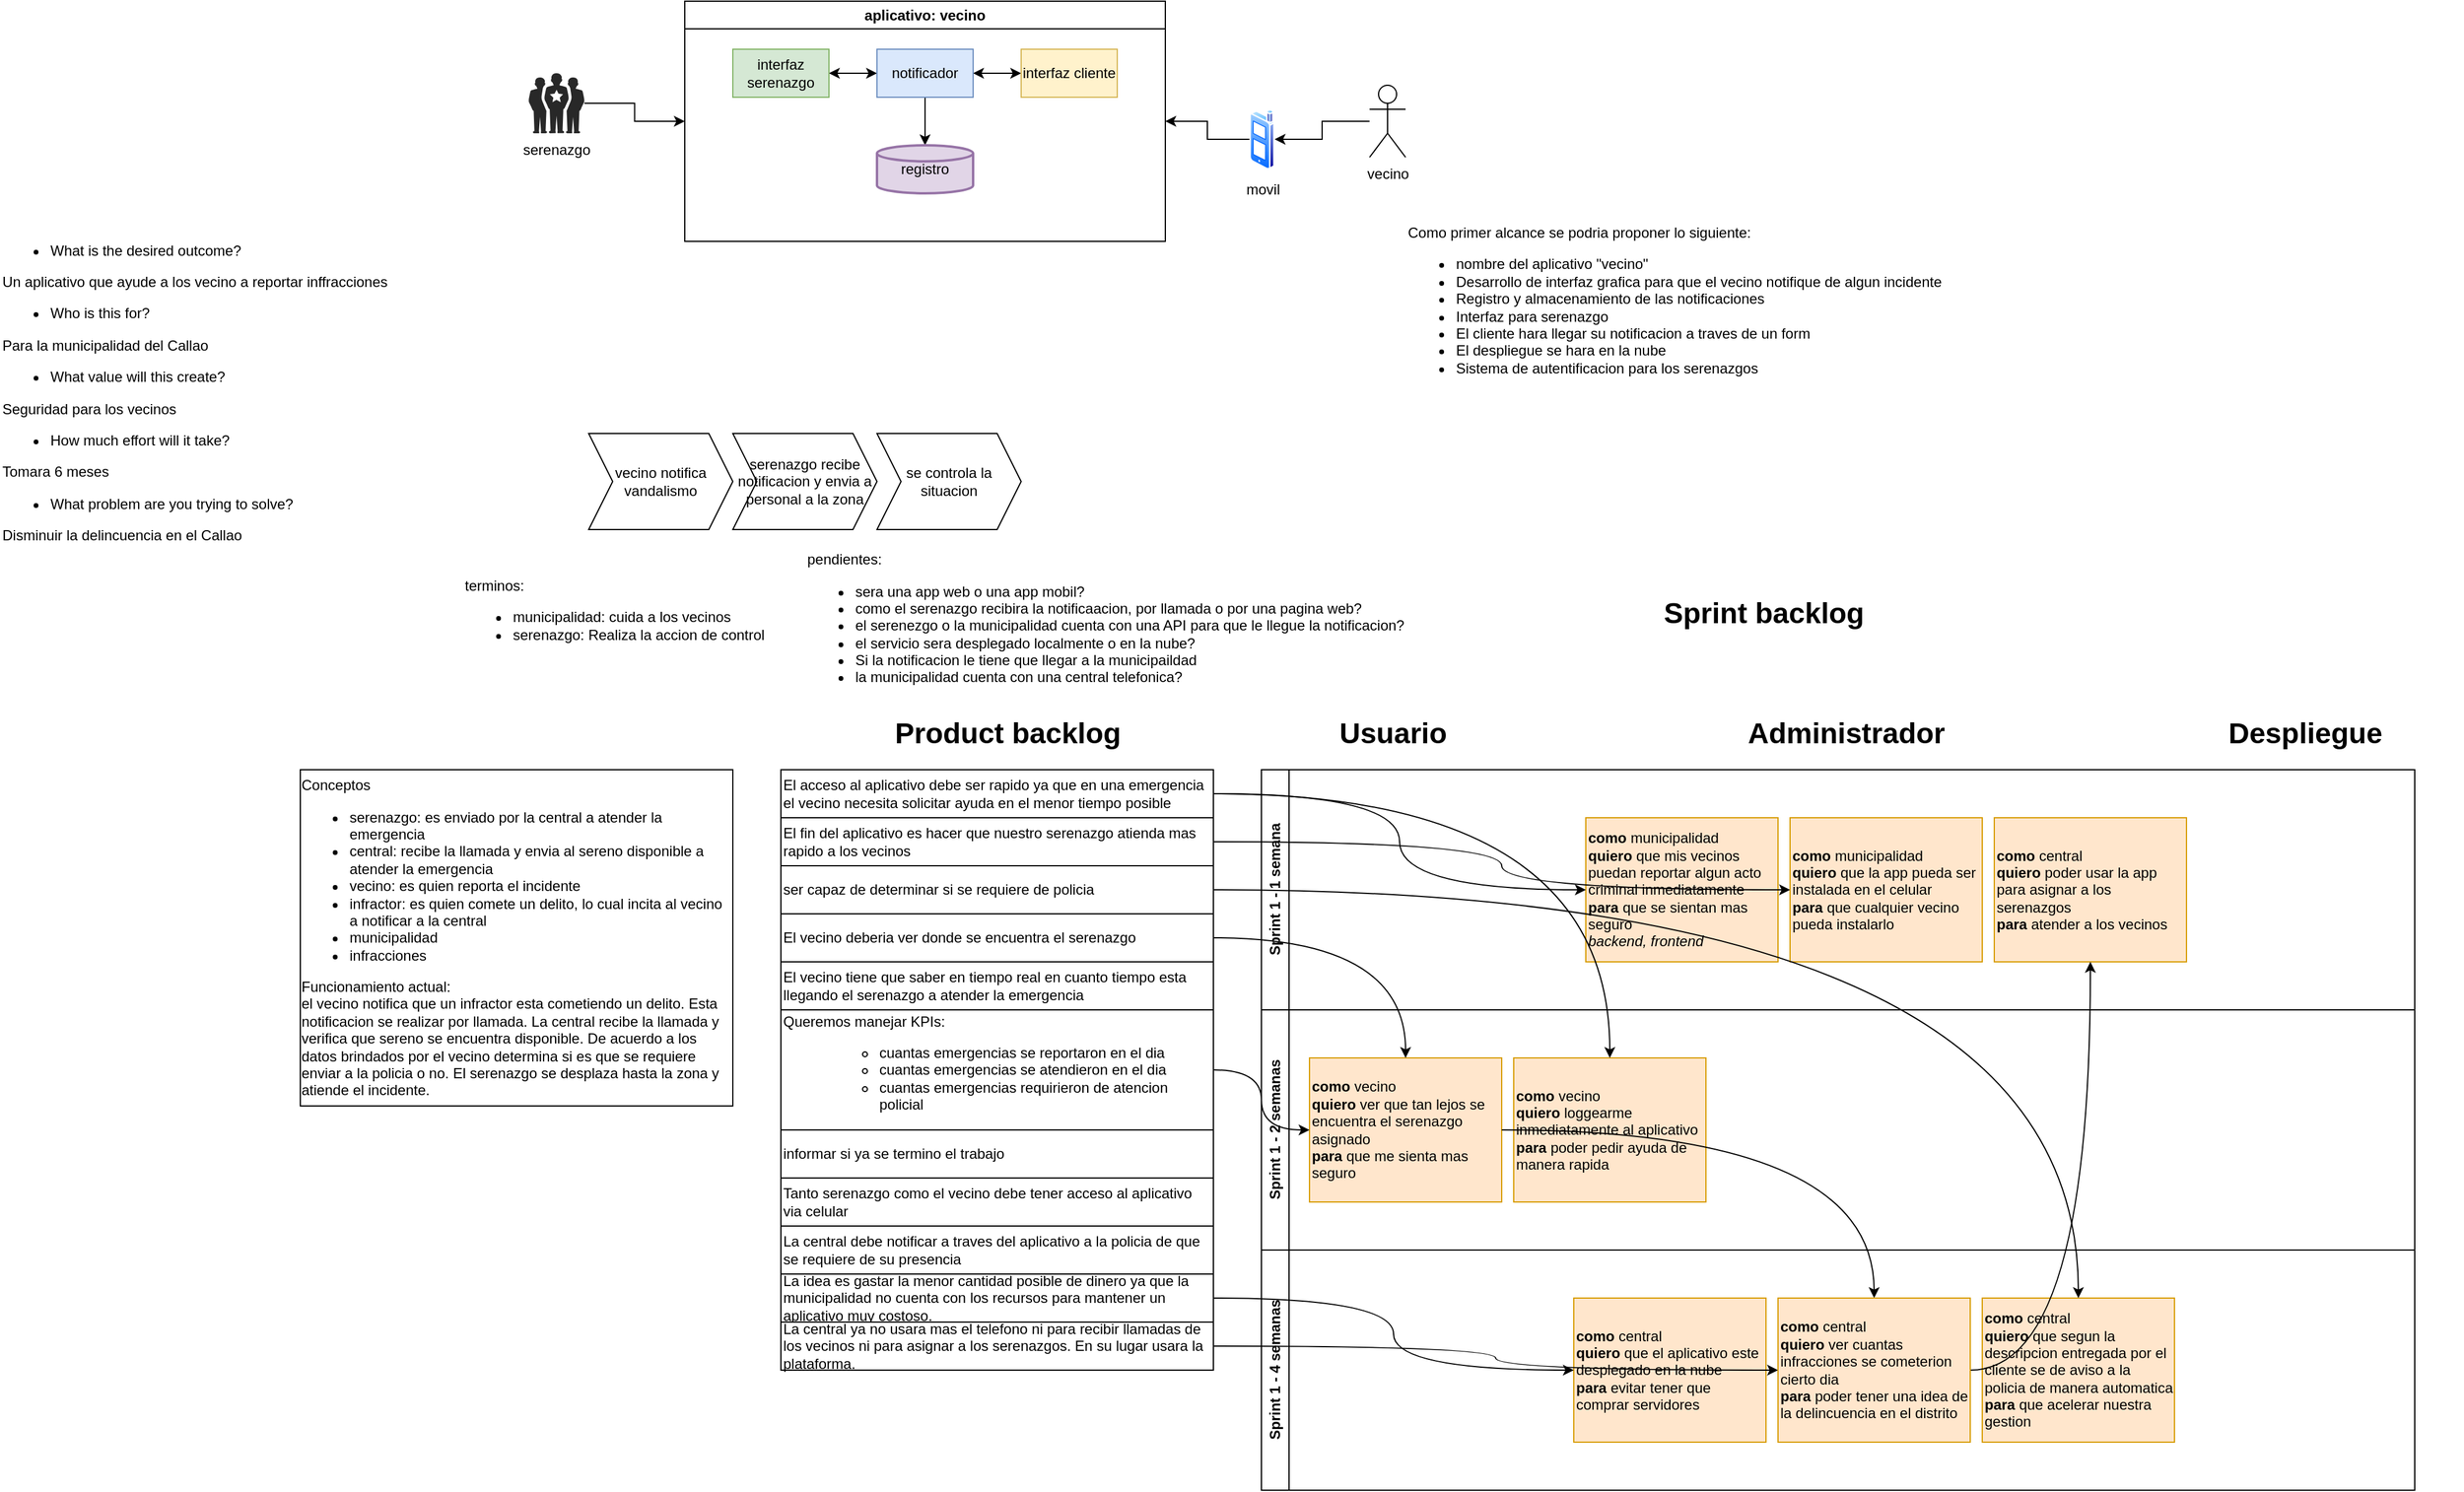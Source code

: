 <mxfile version="21.3.0" type="github">
  <diagram name="Página-1" id="Bkhv1BzIpxXXVQEzDvKO">
    <mxGraphModel dx="2665" dy="928" grid="1" gridSize="10" guides="0" tooltips="1" connect="1" arrows="1" fold="1" page="1" pageScale="1" pageWidth="827" pageHeight="1169" math="0" shadow="0">
      <root>
        <mxCell id="0" />
        <mxCell id="1" parent="0" />
        <mxCell id="rcJcJloOi9SXId4dmmQ6-50" style="edgeStyle=orthogonalEdgeStyle;rounded=0;orthogonalLoop=1;jettySize=auto;html=1;" parent="1" source="rcJcJloOi9SXId4dmmQ6-2" target="rcJcJloOi9SXId4dmmQ6-9" edge="1">
          <mxGeometry relative="1" as="geometry" />
        </mxCell>
        <mxCell id="rcJcJloOi9SXId4dmmQ6-2" value="vecino" style="shape=umlActor;verticalLabelPosition=bottom;verticalAlign=top;html=1;outlineConnect=0;" parent="1" vertex="1">
          <mxGeometry x="730" y="110" width="30" height="60" as="geometry" />
        </mxCell>
        <mxCell id="rcJcJloOi9SXId4dmmQ6-51" style="edgeStyle=orthogonalEdgeStyle;rounded=0;orthogonalLoop=1;jettySize=auto;html=1;" parent="1" source="rcJcJloOi9SXId4dmmQ6-9" target="rcJcJloOi9SXId4dmmQ6-41" edge="1">
          <mxGeometry relative="1" as="geometry" />
        </mxCell>
        <mxCell id="rcJcJloOi9SXId4dmmQ6-9" value="movil" style="image;aspect=fixed;perimeter=ellipsePerimeter;html=1;align=center;shadow=0;dashed=0;spacingTop=3;image=img/lib/active_directory/cell_phone.svg;" parent="1" vertex="1">
          <mxGeometry x="630" y="130" width="21" height="50" as="geometry" />
        </mxCell>
        <mxCell id="rcJcJloOi9SXId4dmmQ6-26" value="vecino notifica vandalismo" style="shape=step;perimeter=stepPerimeter;whiteSpace=wrap;html=1;fixedSize=1;" parent="1" vertex="1">
          <mxGeometry x="80" y="400" width="120" height="80" as="geometry" />
        </mxCell>
        <mxCell id="rcJcJloOi9SXId4dmmQ6-27" value="serenazgo recibe notificacion y envia a personal a la zona" style="shape=step;perimeter=stepPerimeter;whiteSpace=wrap;html=1;fixedSize=1;" parent="1" vertex="1">
          <mxGeometry x="200" y="400" width="120" height="80" as="geometry" />
        </mxCell>
        <mxCell id="rcJcJloOi9SXId4dmmQ6-28" value="se controla la situacion" style="shape=step;perimeter=stepPerimeter;whiteSpace=wrap;html=1;fixedSize=1;" parent="1" vertex="1">
          <mxGeometry x="320" y="400" width="120" height="80" as="geometry" />
        </mxCell>
        <mxCell id="rcJcJloOi9SXId4dmmQ6-36" value="pendientes:&lt;br&gt;&lt;ul&gt;&lt;li&gt;sera una app web o una app mobil?&lt;br&gt;&lt;/li&gt;&lt;li&gt;como el serenazgo recibira la notificaacion, por llamada o por una pagina web?&lt;/li&gt;&lt;li&gt;el serenezgo o la municipalidad cuenta con una API para que le llegue la notificacion?&lt;/li&gt;&lt;li&gt;el servicio sera desplegado localmente o en la nube?&lt;/li&gt;&lt;li&gt;Si la notificacion le tiene que llegar a la municipaildad&lt;/li&gt;&lt;li&gt;la municipalidad cuenta con una central telefonica?&amp;nbsp;&lt;/li&gt;&lt;/ul&gt;" style="text;html=1;align=left;verticalAlign=middle;resizable=0;points=[];autosize=1;strokeColor=none;fillColor=none;" parent="1" vertex="1">
          <mxGeometry x="260" y="490" width="520" height="140" as="geometry" />
        </mxCell>
        <mxCell id="rcJcJloOi9SXId4dmmQ6-40" value="terminos:&lt;br&gt;&lt;ul&gt;&lt;li&gt;municipalidad: cuida a los vecinos&lt;/li&gt;&lt;li&gt;serenazgo: Realiza la accion de control&lt;/li&gt;&lt;/ul&gt;" style="text;html=1;align=left;verticalAlign=middle;resizable=0;points=[];autosize=1;strokeColor=none;fillColor=none;" parent="1" vertex="1">
          <mxGeometry x="-25" y="513" width="270" height="80" as="geometry" />
        </mxCell>
        <mxCell id="rcJcJloOi9SXId4dmmQ6-41" value="aplicativo: vecino" style="swimlane;whiteSpace=wrap;html=1;" parent="1" vertex="1">
          <mxGeometry x="160" y="40" width="400" height="200" as="geometry" />
        </mxCell>
        <mxCell id="rcJcJloOi9SXId4dmmQ6-44" value="" style="edgeStyle=orthogonalEdgeStyle;rounded=0;orthogonalLoop=1;jettySize=auto;html=1;startArrow=classic;startFill=1;" parent="rcJcJloOi9SXId4dmmQ6-41" source="rcJcJloOi9SXId4dmmQ6-42" target="rcJcJloOi9SXId4dmmQ6-43" edge="1">
          <mxGeometry relative="1" as="geometry" />
        </mxCell>
        <mxCell id="rcJcJloOi9SXId4dmmQ6-42" value="interfaz serenazgo" style="rounded=0;whiteSpace=wrap;html=1;fillColor=#d5e8d4;strokeColor=#82b366;" parent="rcJcJloOi9SXId4dmmQ6-41" vertex="1">
          <mxGeometry x="40" y="40" width="80" height="40" as="geometry" />
        </mxCell>
        <mxCell id="rcJcJloOi9SXId4dmmQ6-46" value="" style="edgeStyle=orthogonalEdgeStyle;rounded=0;orthogonalLoop=1;jettySize=auto;html=1;startArrow=classic;startFill=1;" parent="rcJcJloOi9SXId4dmmQ6-41" source="rcJcJloOi9SXId4dmmQ6-43" target="rcJcJloOi9SXId4dmmQ6-45" edge="1">
          <mxGeometry relative="1" as="geometry" />
        </mxCell>
        <mxCell id="rcJcJloOi9SXId4dmmQ6-58" style="edgeStyle=orthogonalEdgeStyle;rounded=0;orthogonalLoop=1;jettySize=auto;html=1;" parent="rcJcJloOi9SXId4dmmQ6-41" source="rcJcJloOi9SXId4dmmQ6-43" target="rcJcJloOi9SXId4dmmQ6-57" edge="1">
          <mxGeometry relative="1" as="geometry" />
        </mxCell>
        <mxCell id="rcJcJloOi9SXId4dmmQ6-43" value="notificador" style="rounded=0;whiteSpace=wrap;html=1;fillColor=#dae8fc;strokeColor=#6c8ebf;" parent="rcJcJloOi9SXId4dmmQ6-41" vertex="1">
          <mxGeometry x="160" y="40" width="80" height="40" as="geometry" />
        </mxCell>
        <mxCell id="rcJcJloOi9SXId4dmmQ6-45" value="interfaz cliente" style="rounded=0;whiteSpace=wrap;html=1;fillColor=#fff2cc;strokeColor=#d6b656;" parent="rcJcJloOi9SXId4dmmQ6-41" vertex="1">
          <mxGeometry x="280" y="40" width="80" height="40" as="geometry" />
        </mxCell>
        <mxCell id="rcJcJloOi9SXId4dmmQ6-57" value="registro" style="strokeWidth=2;html=1;shape=mxgraph.flowchart.database;whiteSpace=wrap;fillColor=#e1d5e7;strokeColor=#9673a6;" parent="rcJcJloOi9SXId4dmmQ6-41" vertex="1">
          <mxGeometry x="160" y="120" width="80" height="40" as="geometry" />
        </mxCell>
        <mxCell id="rcJcJloOi9SXId4dmmQ6-48" style="edgeStyle=orthogonalEdgeStyle;rounded=0;orthogonalLoop=1;jettySize=auto;html=1;" parent="1" source="rcJcJloOi9SXId4dmmQ6-47" target="rcJcJloOi9SXId4dmmQ6-41" edge="1">
          <mxGeometry relative="1" as="geometry" />
        </mxCell>
        <mxCell id="rcJcJloOi9SXId4dmmQ6-47" value="serenazgo" style="verticalLabelPosition=bottom;sketch=0;html=1;fillColor=#282828;strokeColor=none;verticalAlign=top;pointerEvents=1;align=center;shape=mxgraph.cisco_safe.people_places_things_icons.icon1;" parent="1" vertex="1">
          <mxGeometry x="30" y="100" width="46.5" height="50" as="geometry" />
        </mxCell>
        <mxCell id="rcJcJloOi9SXId4dmmQ6-56" value="&lt;div&gt;Como primer alcance se podria proponer lo siguiente:&lt;/div&gt;&lt;div&gt;&lt;ul&gt;&lt;li&gt;nombre del aplicativo &quot;vecino&quot;&lt;/li&gt;&lt;li&gt;Desarrollo de interfaz grafica para que el vecino notifique de algun incidente&lt;/li&gt;&lt;li&gt;Registro y almacenamiento de las notificaciones&lt;/li&gt;&lt;li&gt;Interfaz para serenazgo&lt;/li&gt;&lt;li&gt;El cliente hara llegar su notificacion a traves de un form&lt;/li&gt;&lt;li&gt;El despliegue se hara en la nube&lt;/li&gt;&lt;li&gt;Sistema de autentificacion para los serenazgos&lt;/li&gt;&lt;/ul&gt;&lt;/div&gt;" style="text;html=1;align=left;verticalAlign=middle;resizable=0;points=[];autosize=1;strokeColor=none;fillColor=none;" parent="1" vertex="1">
          <mxGeometry x="760" y="220" width="470" height="150" as="geometry" />
        </mxCell>
        <mxCell id="HjE2S8ZvpKFxGUU12qkj-8" value="&lt;h1&gt;Product backlog&lt;/h1&gt;" style="text;html=1;strokeColor=none;fillColor=none;spacing=5;spacingTop=-20;whiteSpace=wrap;overflow=hidden;rounded=0;" parent="1" vertex="1">
          <mxGeometry x="330" y="630" width="200" height="120" as="geometry" />
        </mxCell>
        <mxCell id="HjE2S8ZvpKFxGUU12qkj-11" value="&lt;h1&gt;Sprint backlog&lt;/h1&gt;" style="text;html=1;strokeColor=none;fillColor=none;spacing=5;spacingTop=-20;whiteSpace=wrap;overflow=hidden;rounded=0;" parent="1" vertex="1">
          <mxGeometry x="970" y="530" width="200" height="120" as="geometry" />
        </mxCell>
        <mxCell id="HjE2S8ZvpKFxGUU12qkj-13" value="&lt;div style=&quot;text-align: left;&quot;&gt;Conceptos&lt;/div&gt;&lt;ul style=&quot;border-color: var(--border-color); text-align: left;&quot;&gt;&lt;li&gt;&lt;span style=&quot;background-color: initial;&quot;&gt;serenazgo: es enviado por la central a atender la emergencia&lt;/span&gt;&lt;br&gt;&lt;/li&gt;&lt;li&gt;&lt;span style=&quot;background-color: initial;&quot;&gt;central: recibe la llamada y envia al sereno disponible a atender la emergencia&lt;/span&gt;&lt;br&gt;&lt;/li&gt;&lt;li&gt;&lt;span style=&quot;background-color: initial;&quot;&gt;vecino: es quien reporta el incidente&lt;/span&gt;&lt;br&gt;&lt;/li&gt;&lt;li&gt;&lt;span style=&quot;background-color: initial;&quot;&gt;infractor: es quien comete un delito, lo cual incita al vecino a notificar a la central&lt;/span&gt;&lt;br&gt;&lt;/li&gt;&lt;li&gt;&lt;span style=&quot;background-color: initial;&quot;&gt;municipalidad&lt;/span&gt;&lt;br&gt;&lt;/li&gt;&lt;li&gt;infracciones&lt;/li&gt;&lt;/ul&gt;&lt;div style=&quot;text-align: left;&quot;&gt;&lt;span style=&quot;background-color: initial;&quot;&gt;Funcionamiento actual:&lt;/span&gt;&lt;/div&gt;&lt;div style=&quot;text-align: left;&quot;&gt;&lt;span style=&quot;background-color: initial;&quot;&gt;el vecino notifica que un infractor esta cometiendo un delito. Esta notificacion se realizar por llamada. La central recibe la llamada y verifica que sereno se encuentra disponible. De acuerdo a los datos brindados por el vecino determina si es que se requiere enviar a la policia o no. El serenazgo se desplaza hasta la zona y atiende el incidente.&amp;nbsp;&lt;/span&gt;&lt;/div&gt;" style="rounded=0;whiteSpace=wrap;html=1;" parent="1" vertex="1">
          <mxGeometry x="-160" y="680" width="360" height="280" as="geometry" />
        </mxCell>
        <mxCell id="HjE2S8ZvpKFxGUU12qkj-19" value="Sprint 1 - 1 semana" style="swimlane;horizontal=0;whiteSpace=wrap;html=1;" parent="1" vertex="1">
          <mxGeometry x="640" y="680" width="960" height="200" as="geometry" />
        </mxCell>
        <mxCell id="HjE2S8ZvpKFxGUU12qkj-26" value="&lt;b&gt;como&lt;/b&gt; municipalidad&lt;br&gt;&lt;b&gt;quiero&lt;/b&gt; que la app pueda ser instalada en el celular&lt;br&gt;&lt;b&gt;para&lt;/b&gt; que cualquier vecino pueda instalarlo" style="rounded=0;whiteSpace=wrap;html=1;align=left;fillColor=#ffe6cc;strokeColor=#d79b00;" parent="HjE2S8ZvpKFxGUU12qkj-19" vertex="1">
          <mxGeometry x="440" y="40" width="160" height="120" as="geometry" />
        </mxCell>
        <mxCell id="HjE2S8ZvpKFxGUU12qkj-1" value="&lt;b&gt;como&lt;/b&gt; municipalidad&lt;br&gt;&lt;b&gt;quiero&lt;/b&gt; que mis vecinos puedan reportar algun acto criminal inmediatamente&lt;br&gt;&lt;b&gt;para&lt;/b&gt; que se sientan mas seguro&lt;br&gt;&lt;i&gt;backend, frontend&lt;/i&gt;" style="rounded=0;whiteSpace=wrap;html=1;align=left;fillColor=#ffe6cc;strokeColor=#d79b00;" parent="HjE2S8ZvpKFxGUU12qkj-19" vertex="1">
          <mxGeometry x="270" y="40" width="160" height="120" as="geometry" />
        </mxCell>
        <mxCell id="HjE2S8ZvpKFxGUU12qkj-105" value="&lt;b&gt;como&lt;/b&gt; central&lt;br&gt;&lt;b&gt;quiero&lt;/b&gt;&amp;nbsp;poder usar la app para asignar a los serenazgos&lt;br&gt;&lt;b&gt;para&lt;/b&gt; atender a los vecinos" style="rounded=0;whiteSpace=wrap;html=1;align=left;fillColor=#ffe6cc;strokeColor=#d79b00;" parent="HjE2S8ZvpKFxGUU12qkj-19" vertex="1">
          <mxGeometry x="610" y="40" width="160" height="120" as="geometry" />
        </mxCell>
        <mxCell id="HjE2S8ZvpKFxGUU12qkj-20" value="Sprint 1 - 2 semanas" style="swimlane;horizontal=0;whiteSpace=wrap;html=1;" parent="1" vertex="1">
          <mxGeometry x="640" y="880" width="960" height="200" as="geometry" />
        </mxCell>
        <mxCell id="HjE2S8ZvpKFxGUU12qkj-25" value="&lt;b&gt;como&lt;/b&gt; vecino&lt;br&gt;&lt;b&gt;quiero&lt;/b&gt; loggearme inmediatamente al aplicativo&lt;br&gt;&lt;b&gt;para&lt;/b&gt; poder pedir ayuda de manera rapida" style="rounded=0;whiteSpace=wrap;html=1;align=left;fillColor=#ffe6cc;strokeColor=#d79b00;" parent="HjE2S8ZvpKFxGUU12qkj-20" vertex="1">
          <mxGeometry x="210" y="40" width="160" height="120" as="geometry" />
        </mxCell>
        <mxCell id="HjE2S8ZvpKFxGUU12qkj-24" value="&lt;b&gt;como&lt;/b&gt; vecino&lt;br&gt;&lt;b&gt;quiero&lt;/b&gt;&amp;nbsp;ver que tan lejos se encuentra el serenazgo asignado&lt;br&gt;&lt;b&gt;para&lt;/b&gt; que me sienta mas seguro" style="rounded=0;whiteSpace=wrap;html=1;align=left;fillColor=#ffe6cc;strokeColor=#d79b00;" parent="HjE2S8ZvpKFxGUU12qkj-20" vertex="1">
          <mxGeometry x="40" y="40" width="160" height="120" as="geometry" />
        </mxCell>
        <mxCell id="HjE2S8ZvpKFxGUU12qkj-21" value="Sprint 1 - 4 semanas" style="swimlane;horizontal=0;whiteSpace=wrap;html=1;" parent="1" vertex="1">
          <mxGeometry x="640" y="1080" width="960" height="200" as="geometry" />
        </mxCell>
        <mxCell id="HjE2S8ZvpKFxGUU12qkj-15" value="&lt;b&gt;como&lt;/b&gt; central&lt;br&gt;&lt;b&gt;quiero&lt;/b&gt;&amp;nbsp;que el aplicativo este desplegado en la nube&lt;br&gt;&lt;b&gt;para&lt;/b&gt; evitar tener que comprar servidores" style="rounded=0;whiteSpace=wrap;html=1;align=left;fillColor=#ffe6cc;strokeColor=#d79b00;" parent="HjE2S8ZvpKFxGUU12qkj-21" vertex="1">
          <mxGeometry x="260" y="40" width="160" height="120" as="geometry" />
        </mxCell>
        <mxCell id="HjE2S8ZvpKFxGUU12qkj-102" value="&lt;b&gt;como&lt;/b&gt; central&lt;br&gt;&lt;b&gt;quiero&lt;/b&gt; que segun la descripcion entregada por el cliente se de aviso a la policia de manera automatica&lt;br&gt;&lt;b&gt;para&lt;/b&gt; que acelerar nuestra gestion" style="rounded=0;whiteSpace=wrap;html=1;align=left;fillColor=#ffe6cc;strokeColor=#d79b00;" parent="HjE2S8ZvpKFxGUU12qkj-21" vertex="1">
          <mxGeometry x="600" y="40" width="160" height="120" as="geometry" />
        </mxCell>
        <mxCell id="HjE2S8ZvpKFxGUU12qkj-86" style="rounded=0;orthogonalLoop=1;jettySize=auto;html=1;edgeStyle=orthogonalEdgeStyle;curved=1;" parent="1" source="HjE2S8ZvpKFxGUU12qkj-85" target="HjE2S8ZvpKFxGUU12qkj-1" edge="1">
          <mxGeometry relative="1" as="geometry" />
        </mxCell>
        <mxCell id="HjE2S8ZvpKFxGUU12qkj-100" style="edgeStyle=orthogonalEdgeStyle;rounded=0;orthogonalLoop=1;jettySize=auto;html=1;curved=1;" parent="1" source="HjE2S8ZvpKFxGUU12qkj-85" target="HjE2S8ZvpKFxGUU12qkj-25" edge="1">
          <mxGeometry relative="1" as="geometry" />
        </mxCell>
        <mxCell id="HjE2S8ZvpKFxGUU12qkj-85" value="&lt;span style=&quot;background-color: initial;&quot;&gt;El acceso al aplicativo debe ser rapido ya que en una emergencia el vecino necesita solicitar ayuda en el menor tiempo posible&lt;/span&gt;" style="rounded=0;whiteSpace=wrap;html=1;align=left;" parent="1" vertex="1">
          <mxGeometry x="240" y="680" width="360" height="40" as="geometry" />
        </mxCell>
        <mxCell id="HjE2S8ZvpKFxGUU12qkj-95" style="edgeStyle=orthogonalEdgeStyle;rounded=0;orthogonalLoop=1;jettySize=auto;html=1;curved=1;" parent="1" source="HjE2S8ZvpKFxGUU12qkj-87" target="HjE2S8ZvpKFxGUU12qkj-26" edge="1">
          <mxGeometry relative="1" as="geometry" />
        </mxCell>
        <mxCell id="HjE2S8ZvpKFxGUU12qkj-87" value="El fin del aplicativo es hacer que nuestro serenazgo atienda mas rapido a los vecinos" style="rounded=0;whiteSpace=wrap;html=1;align=left;" parent="1" vertex="1">
          <mxGeometry x="240" y="720" width="360" height="40" as="geometry" />
        </mxCell>
        <mxCell id="HjE2S8ZvpKFxGUU12qkj-103" style="edgeStyle=orthogonalEdgeStyle;rounded=0;orthogonalLoop=1;jettySize=auto;html=1;curved=1;" parent="1" source="HjE2S8ZvpKFxGUU12qkj-88" target="HjE2S8ZvpKFxGUU12qkj-102" edge="1">
          <mxGeometry relative="1" as="geometry" />
        </mxCell>
        <mxCell id="HjE2S8ZvpKFxGUU12qkj-88" value="&lt;div&gt;ser capaz de determinar si se requiere de policia&lt;/div&gt;" style="rounded=0;whiteSpace=wrap;html=1;align=left;" parent="1" vertex="1">
          <mxGeometry x="240" y="760" width="360" height="40" as="geometry" />
        </mxCell>
        <mxCell id="HjE2S8ZvpKFxGUU12qkj-97" style="edgeStyle=orthogonalEdgeStyle;rounded=0;orthogonalLoop=1;jettySize=auto;html=1;curved=1;" parent="1" source="HjE2S8ZvpKFxGUU12qkj-89" target="HjE2S8ZvpKFxGUU12qkj-24" edge="1">
          <mxGeometry relative="1" as="geometry" />
        </mxCell>
        <mxCell id="HjE2S8ZvpKFxGUU12qkj-89" value="&lt;span style=&quot;background-color: initial;&quot;&gt;El vecino deberia ver donde se encuentra el serenazgo&lt;/span&gt;" style="rounded=0;whiteSpace=wrap;html=1;align=left;" parent="1" vertex="1">
          <mxGeometry x="240" y="800" width="360" height="40" as="geometry" />
        </mxCell>
        <mxCell id="HjE2S8ZvpKFxGUU12qkj-90" value="&lt;div&gt;El vecino tiene que saber en tiempo real en cuanto tiempo esta llegando el serenazgo a atender la emergencia&lt;/div&gt;" style="rounded=0;whiteSpace=wrap;html=1;align=left;" parent="1" vertex="1">
          <mxGeometry x="240" y="840" width="360" height="40" as="geometry" />
        </mxCell>
        <mxCell id="HjE2S8ZvpKFxGUU12qkj-96" style="edgeStyle=orthogonalEdgeStyle;rounded=0;orthogonalLoop=1;jettySize=auto;html=1;curved=1;" parent="1" source="HjE2S8ZvpKFxGUU12qkj-24" target="HjE2S8ZvpKFxGUU12qkj-23" edge="1">
          <mxGeometry relative="1" as="geometry" />
        </mxCell>
        <mxCell id="HjE2S8ZvpKFxGUU12qkj-91" value="&lt;span style=&quot;background-color: initial;&quot;&gt;Queremos manejar KPIs:&lt;/span&gt;&lt;br&gt;&lt;ul style=&quot;border-color: var(--border-color);&quot;&gt;&lt;ul style=&quot;border-color: var(--border-color);&quot;&gt;&lt;li style=&quot;border-color: var(--border-color);&quot;&gt;cuantas emergencias se reportaron en el dia&lt;/li&gt;&lt;li style=&quot;border-color: var(--border-color);&quot;&gt;cuantas emergencias se atendieron en el dia&lt;/li&gt;&lt;li style=&quot;border-color: var(--border-color);&quot;&gt;cuantas emergencias requirieron de atencion policial&lt;/li&gt;&lt;/ul&gt;&lt;/ul&gt;" style="rounded=0;whiteSpace=wrap;html=1;align=left;" parent="1" vertex="1">
          <mxGeometry x="240" y="880" width="360" height="100" as="geometry" />
        </mxCell>
        <mxCell id="HjE2S8ZvpKFxGUU12qkj-92" value="&lt;span style=&quot;background-color: initial;&quot;&gt;informar si ya se termino el trabajo&lt;/span&gt;" style="rounded=0;whiteSpace=wrap;html=1;align=left;" parent="1" vertex="1">
          <mxGeometry x="240" y="980" width="360" height="40" as="geometry" />
        </mxCell>
        <mxCell id="HjE2S8ZvpKFxGUU12qkj-93" value="&lt;span style=&quot;background-color: initial;&quot;&gt;Tanto serenazgo como el vecino debe tener acceso al aplicativo via celular&lt;/span&gt;" style="rounded=0;whiteSpace=wrap;html=1;align=left;" parent="1" vertex="1">
          <mxGeometry x="240" y="1020" width="360" height="40" as="geometry" />
        </mxCell>
        <mxCell id="HjE2S8ZvpKFxGUU12qkj-94" value="La central debe notificar a traves del aplicativo a la policia de que se requiere de su presencia" style="rounded=0;whiteSpace=wrap;html=1;align=left;" parent="1" vertex="1">
          <mxGeometry x="240" y="1060" width="360" height="40" as="geometry" />
        </mxCell>
        <mxCell id="HjE2S8ZvpKFxGUU12qkj-99" style="edgeStyle=orthogonalEdgeStyle;rounded=0;orthogonalLoop=1;jettySize=auto;html=1;curved=1;" parent="1" source="HjE2S8ZvpKFxGUU12qkj-98" target="HjE2S8ZvpKFxGUU12qkj-15" edge="1">
          <mxGeometry relative="1" as="geometry" />
        </mxCell>
        <mxCell id="HjE2S8ZvpKFxGUU12qkj-98" value="La idea es gastar la menor cantidad posible de dinero ya que la municipalidad no cuenta con los recursos para mantener un aplicativo muy costoso." style="rounded=0;whiteSpace=wrap;html=1;align=left;" parent="1" vertex="1">
          <mxGeometry x="240" y="1100" width="360" height="40" as="geometry" />
        </mxCell>
        <mxCell id="HjE2S8ZvpKFxGUU12qkj-106" style="edgeStyle=orthogonalEdgeStyle;rounded=0;orthogonalLoop=1;jettySize=auto;html=1;curved=1;" parent="1" source="HjE2S8ZvpKFxGUU12qkj-23" target="HjE2S8ZvpKFxGUU12qkj-105" edge="1">
          <mxGeometry relative="1" as="geometry" />
        </mxCell>
        <mxCell id="HjE2S8ZvpKFxGUU12qkj-104" value="La central ya no usara mas el telefono ni para recibir llamadas de los vecinos ni para asignar a los serenazgos. En su lugar usara la plataforma." style="rounded=0;whiteSpace=wrap;html=1;align=left;" parent="1" vertex="1">
          <mxGeometry x="240" y="1140" width="360" height="40" as="geometry" />
        </mxCell>
        <mxCell id="HjE2S8ZvpKFxGUU12qkj-109" value="&lt;h1&gt;Despliegue&lt;/h1&gt;" style="text;html=1;strokeColor=none;fillColor=none;spacing=5;spacingTop=-20;whiteSpace=wrap;overflow=hidden;rounded=0;" parent="1" vertex="1">
          <mxGeometry x="1440" y="630" width="200" height="120" as="geometry" />
        </mxCell>
        <mxCell id="HjE2S8ZvpKFxGUU12qkj-110" value="&lt;h1&gt;Administrador&lt;/h1&gt;" style="text;html=1;strokeColor=none;fillColor=none;spacing=5;spacingTop=-20;whiteSpace=wrap;overflow=hidden;rounded=0;" parent="1" vertex="1">
          <mxGeometry x="1040" y="630" width="200" height="120" as="geometry" />
        </mxCell>
        <mxCell id="HjE2S8ZvpKFxGUU12qkj-111" value="&lt;h1&gt;Usuario&lt;/h1&gt;" style="text;html=1;strokeColor=none;fillColor=none;spacing=5;spacingTop=-20;whiteSpace=wrap;overflow=hidden;rounded=0;" parent="1" vertex="1">
          <mxGeometry x="700" y="630" width="200" height="120" as="geometry" />
        </mxCell>
        <mxCell id="HjE2S8ZvpKFxGUU12qkj-112" value="" style="edgeStyle=orthogonalEdgeStyle;rounded=0;orthogonalLoop=1;jettySize=auto;html=1;curved=1;" parent="1" source="HjE2S8ZvpKFxGUU12qkj-91" target="HjE2S8ZvpKFxGUU12qkj-24" edge="1">
          <mxGeometry relative="1" as="geometry">
            <mxPoint x="600" y="930" as="sourcePoint" />
            <mxPoint x="1020" y="1130" as="targetPoint" />
          </mxGeometry>
        </mxCell>
        <mxCell id="HjE2S8ZvpKFxGUU12qkj-113" value="" style="edgeStyle=orthogonalEdgeStyle;rounded=0;orthogonalLoop=1;jettySize=auto;html=1;curved=1;" parent="1" source="HjE2S8ZvpKFxGUU12qkj-104" target="HjE2S8ZvpKFxGUU12qkj-23" edge="1">
          <mxGeometry relative="1" as="geometry">
            <mxPoint x="600" y="1160" as="sourcePoint" />
            <mxPoint x="1370" y="830" as="targetPoint" />
          </mxGeometry>
        </mxCell>
        <mxCell id="HjE2S8ZvpKFxGUU12qkj-23" value="&lt;b&gt;como&lt;/b&gt;&amp;nbsp;central&lt;br&gt;&lt;b&gt;quiero&lt;/b&gt; ver cuantas infracciones se cometerion cierto dia&lt;br&gt;&lt;b&gt;para&lt;/b&gt;&amp;nbsp;poder tener una idea de la delincuencia en el distrito" style="rounded=0;whiteSpace=wrap;html=1;align=left;fillColor=#ffe6cc;strokeColor=#d79b00;" parent="1" vertex="1">
          <mxGeometry x="1070" y="1120" width="160" height="120" as="geometry" />
        </mxCell>
        <mxCell id="7CWXTSbd9xAtPU0QStJo-1" value="&lt;ul&gt;&lt;li&gt;What is the desired outcome?&amp;nbsp;&lt;/li&gt;&lt;/ul&gt;&lt;div&gt;Un aplicativo que ayude a los vecino a reportar inffracciones&lt;/div&gt;&lt;ul&gt;&lt;li&gt;Who is this for?&amp;nbsp;&lt;/li&gt;&lt;/ul&gt;&lt;div&gt;Para la municipalidad del Callao&lt;/div&gt;&lt;ul&gt;&lt;li&gt;What value will this create?&amp;nbsp;&lt;/li&gt;&lt;/ul&gt;&lt;div&gt;Seguridad para los vecinos&lt;/div&gt;&lt;ul&gt;&lt;li&gt;How much effort will it take?&lt;/li&gt;&lt;/ul&gt;&lt;div&gt;Tomara 6 meses&lt;/div&gt;&lt;ul&gt;&lt;li&gt;What problem are you trying to solve?&lt;br&gt;&lt;/li&gt;&lt;/ul&gt;&lt;div&gt;Disminuir la delincuencia en el Callao&lt;/div&gt;" style="text;html=1;align=left;verticalAlign=middle;resizable=0;points=[];autosize=1;strokeColor=none;fillColor=none;" vertex="1" parent="1">
          <mxGeometry x="-410" y="220" width="340" height="280" as="geometry" />
        </mxCell>
      </root>
    </mxGraphModel>
  </diagram>
</mxfile>
